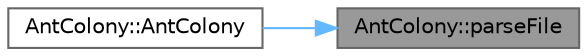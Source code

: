 digraph "AntColony::parseFile"
{
 // LATEX_PDF_SIZE
  bgcolor="transparent";
  edge [fontname=Helvetica,fontsize=10,labelfontname=Helvetica,labelfontsize=10];
  node [fontname=Helvetica,fontsize=10,shape=box,height=0.2,width=0.4];
  rankdir="RL";
  Node1 [id="Node000001",label="AntColony::parseFile",height=0.2,width=0.4,color="gray40", fillcolor="grey60", style="filled", fontcolor="black",tooltip=" "];
  Node1 -> Node2 [id="edge1_Node000001_Node000002",dir="back",color="steelblue1",style="solid",tooltip=" "];
  Node2 [id="Node000002",label="AntColony::AntColony",height=0.2,width=0.4,color="grey40", fillcolor="white", style="filled",URL="$class_ant_colony.html#ae0fac7cf065ebc806cd5e79d070a9869",tooltip=" "];
}
